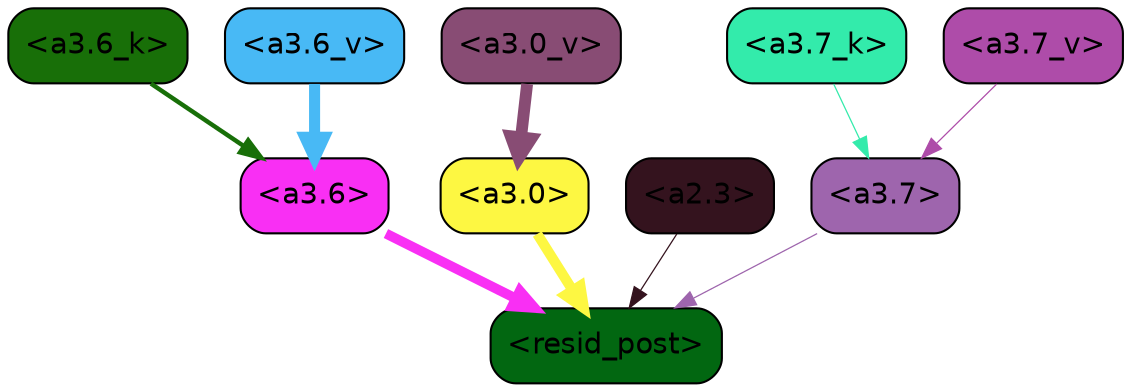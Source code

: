 strict digraph "" {
	graph [bgcolor=transparent,
		layout=dot,
		overlap=false,
		splines=true
	];
	"<a3.7>"	[color=black,
		fillcolor="#9e65ad",
		fontname=Helvetica,
		shape=box,
		style="filled, rounded"];
	"<resid_post>"	[color=black,
		fillcolor="#026711",
		fontname=Helvetica,
		shape=box,
		style="filled, rounded"];
	"<a3.7>" -> "<resid_post>"	[color="#9e65ad",
		penwidth=0.6];
	"<a3.6>"	[color=black,
		fillcolor="#f92ff4",
		fontname=Helvetica,
		shape=box,
		style="filled, rounded"];
	"<a3.6>" -> "<resid_post>"	[color="#f92ff4",
		penwidth=4.751592040061951];
	"<a3.0>"	[color=black,
		fillcolor="#fdf742",
		fontname=Helvetica,
		shape=box,
		style="filled, rounded"];
	"<a3.0>" -> "<resid_post>"	[color="#fdf742",
		penwidth=4.904066681861877];
	"<a2.3>"	[color=black,
		fillcolor="#34131e",
		fontname=Helvetica,
		shape=box,
		style="filled, rounded"];
	"<a2.3>" -> "<resid_post>"	[color="#34131e",
		penwidth=0.6];
	"<a3.7_k>"	[color=black,
		fillcolor="#33ebab",
		fontname=Helvetica,
		shape=box,
		style="filled, rounded"];
	"<a3.7_k>" -> "<a3.7>"	[color="#33ebab",
		penwidth=0.6];
	"<a3.6_k>"	[color=black,
		fillcolor="#186f08",
		fontname=Helvetica,
		shape=box,
		style="filled, rounded"];
	"<a3.6_k>" -> "<a3.6>"	[color="#186f08",
		penwidth=2.13908451795578];
	"<a3.7_v>"	[color=black,
		fillcolor="#ae4ca9",
		fontname=Helvetica,
		shape=box,
		style="filled, rounded"];
	"<a3.7_v>" -> "<a3.7>"	[color="#ae4ca9",
		penwidth=0.6];
	"<a3.6_v>"	[color=black,
		fillcolor="#48b9f5",
		fontname=Helvetica,
		shape=box,
		style="filled, rounded"];
	"<a3.6_v>" -> "<a3.6>"	[color="#48b9f5",
		penwidth=5.297133803367615];
	"<a3.0_v>"	[color=black,
		fillcolor="#884c74",
		fontname=Helvetica,
		shape=box,
		style="filled, rounded"];
	"<a3.0_v>" -> "<a3.0>"	[color="#884c74",
		penwidth=5.680712580680847];
}
